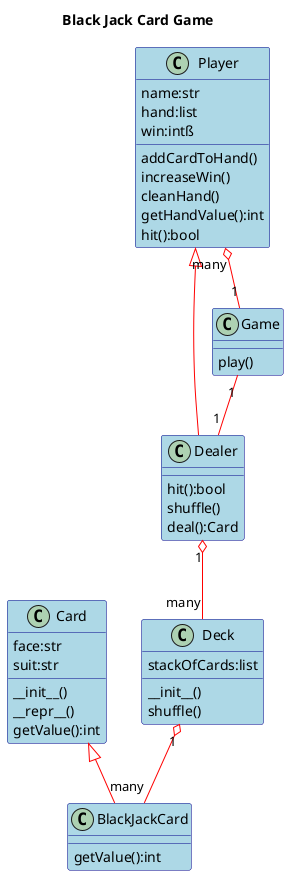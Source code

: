 @startuml 

skinparam class {
    BackgroundColor LightBlue
    ArrowColor Red
    BorderColor DarkBlue
}
title Black Jack Card Game
class Card
class BlackJackCard
Card <|-- BlackJackCard

Card : face:str
Card : suit:str
Card : __init__()
Card : __repr__()
Card : getValue():int

BlackJackCard : getValue():int

Deck "1" o-- "many" BlackJackCard
Deck : stackOfCards:list
Deck : __init__()
Deck : shuffle()

class Player
class Dealer
Player <|-- Dealer

Player "many" o-- "1" Game
Player : addCardToHand()
Player : increaseWin()
Player : cleanHand()
Player : getHandValue():int
Player : hit():bool
Player : name:str
Player : hand:list
Player : win:intß

Dealer : hit():bool
Dealer : shuffle()
Dealer : deal():Card

Dealer "1" o-- "many" Deck

Game "1" -- "1" Dealer
Game : play()

@enduml